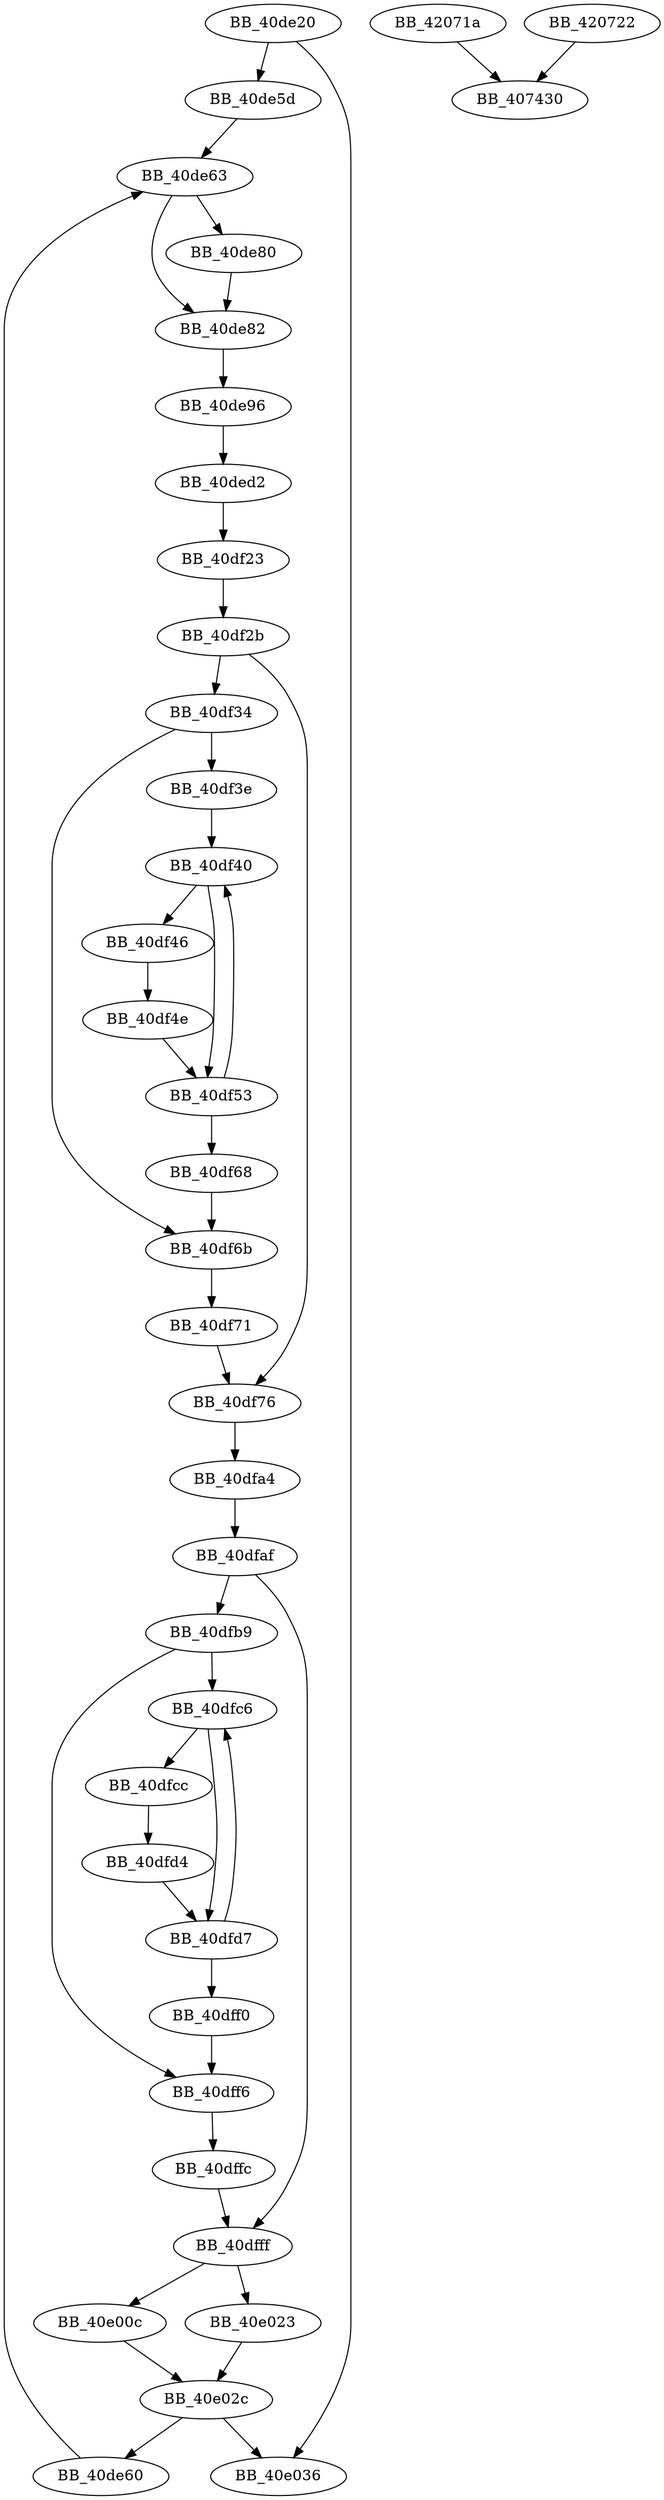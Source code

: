DiGraph sub_40DE20{
BB_40de20->BB_40de5d
BB_40de20->BB_40e036
BB_40de5d->BB_40de63
BB_40de60->BB_40de63
BB_40de63->BB_40de80
BB_40de63->BB_40de82
BB_40de80->BB_40de82
BB_40de82->BB_40de96
BB_40de96->BB_40ded2
BB_40ded2->BB_40df23
BB_40df23->BB_40df2b
BB_40df2b->BB_40df34
BB_40df2b->BB_40df76
BB_40df34->BB_40df3e
BB_40df34->BB_40df6b
BB_40df3e->BB_40df40
BB_40df40->BB_40df46
BB_40df40->BB_40df53
BB_40df46->BB_40df4e
BB_40df4e->BB_40df53
BB_40df53->BB_40df40
BB_40df53->BB_40df68
BB_40df68->BB_40df6b
BB_40df6b->BB_40df71
BB_40df71->BB_40df76
BB_40df76->BB_40dfa4
BB_40dfa4->BB_40dfaf
BB_40dfaf->BB_40dfb9
BB_40dfaf->BB_40dfff
BB_40dfb9->BB_40dfc6
BB_40dfb9->BB_40dff6
BB_40dfc6->BB_40dfcc
BB_40dfc6->BB_40dfd7
BB_40dfcc->BB_40dfd4
BB_40dfd4->BB_40dfd7
BB_40dfd7->BB_40dfc6
BB_40dfd7->BB_40dff0
BB_40dff0->BB_40dff6
BB_40dff6->BB_40dffc
BB_40dffc->BB_40dfff
BB_40dfff->BB_40e00c
BB_40dfff->BB_40e023
BB_40e00c->BB_40e02c
BB_40e023->BB_40e02c
BB_40e02c->BB_40de60
BB_40e02c->BB_40e036
BB_42071a->BB_407430
BB_420722->BB_407430
}
